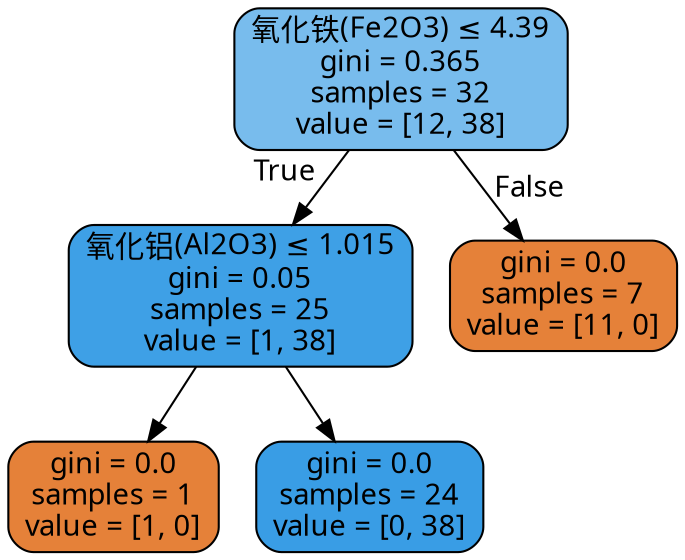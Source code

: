 digraph Tree {
node [shape=box, style="filled, rounded", color="black", fontname="DengXian"] ;
edge [fontname="DengXian"] ;
0 [label=<氧化铁(Fe2O3) &le; 4.39<br/>gini = 0.365<br/>samples = 32<br/>value = [12, 38]>, fillcolor="#78bced"] ;
1 [label=<氧化铝(Al2O3) &le; 1.015<br/>gini = 0.05<br/>samples = 25<br/>value = [1, 38]>, fillcolor="#3ea0e6"] ;
0 -> 1 [labeldistance=2.5, labelangle=45, headlabel="True"] ;
2 [label=<gini = 0.0<br/>samples = 1<br/>value = [1, 0]>, fillcolor="#e58139"] ;
1 -> 2 ;
3 [label=<gini = 0.0<br/>samples = 24<br/>value = [0, 38]>, fillcolor="#399de5"] ;
1 -> 3 ;
4 [label=<gini = 0.0<br/>samples = 7<br/>value = [11, 0]>, fillcolor="#e58139"] ;
0 -> 4 [labeldistance=2.5, labelangle=-45, headlabel="False"] ;
}